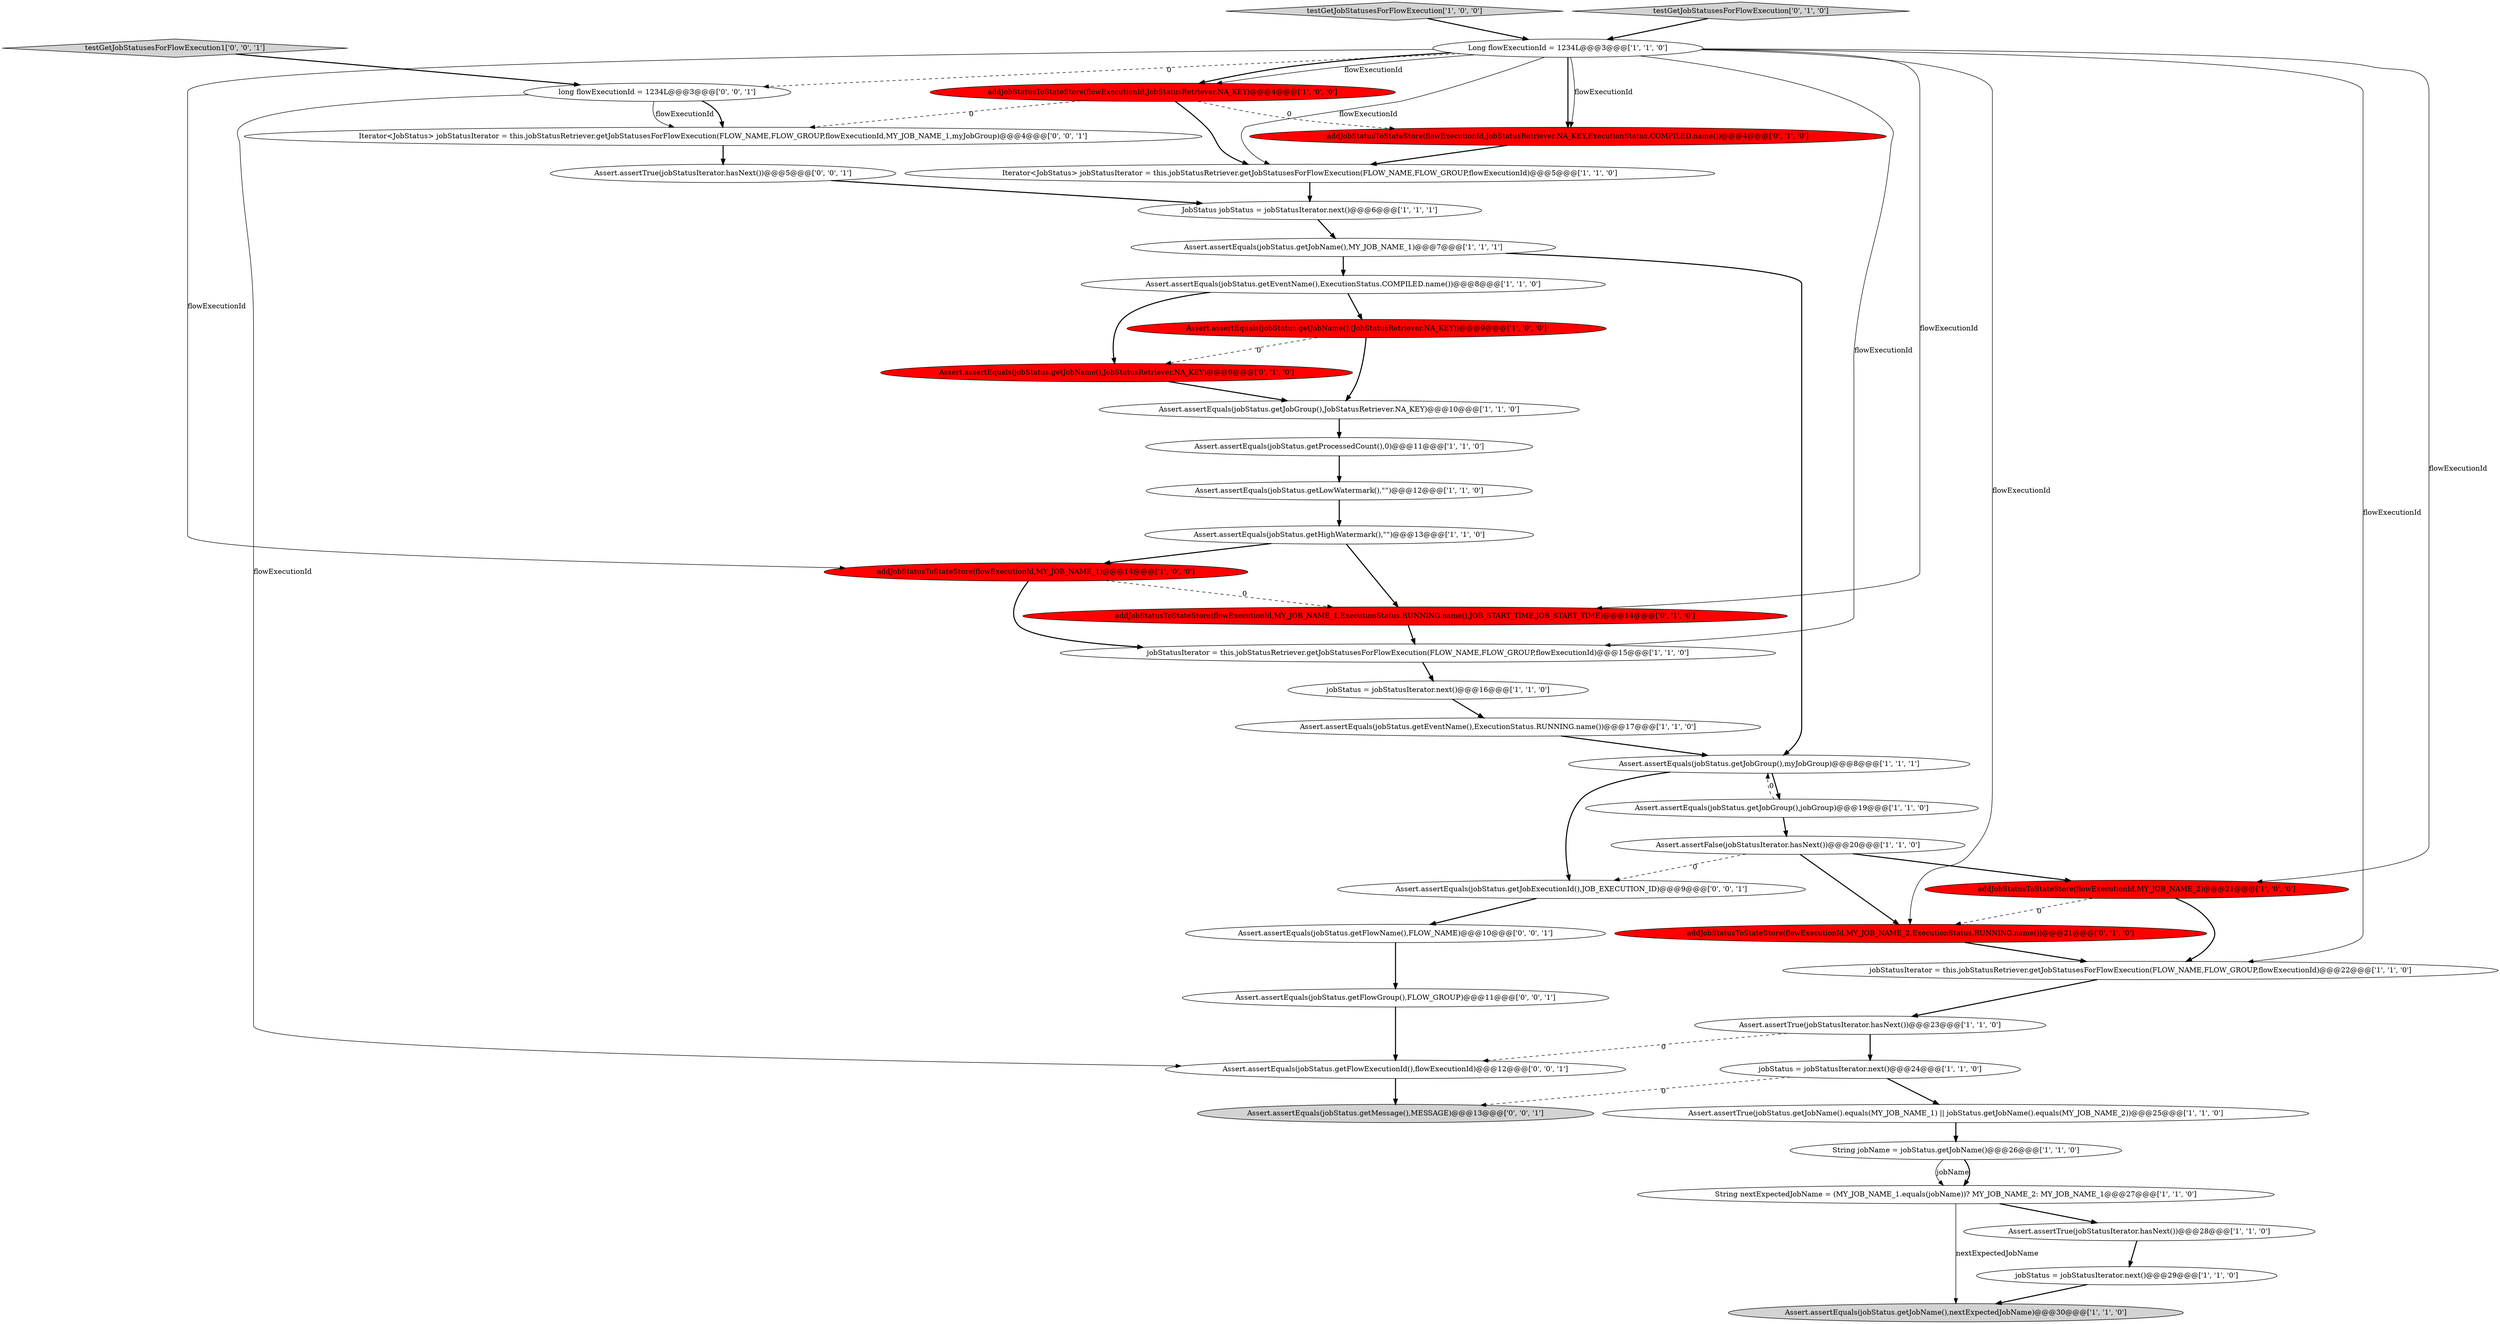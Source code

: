 digraph {
42 [style = filled, label = "long flowExecutionId = 1234L@@@3@@@['0', '0', '1']", fillcolor = white, shape = ellipse image = "AAA0AAABBB3BBB"];
28 [style = filled, label = "testGetJobStatusesForFlowExecution['1', '0', '0']", fillcolor = lightgray, shape = diamond image = "AAA0AAABBB1BBB"];
18 [style = filled, label = "Assert.assertEquals(jobStatus.getEventName(),ExecutionStatus.COMPILED.name())@@@8@@@['1', '1', '0']", fillcolor = white, shape = ellipse image = "AAA0AAABBB1BBB"];
36 [style = filled, label = "Assert.assertEquals(jobStatus.getMessage(),MESSAGE)@@@13@@@['0', '0', '1']", fillcolor = lightgray, shape = ellipse image = "AAA0AAABBB3BBB"];
25 [style = filled, label = "jobStatus = jobStatusIterator.next()@@@16@@@['1', '1', '0']", fillcolor = white, shape = ellipse image = "AAA0AAABBB1BBB"];
31 [style = filled, label = "addJobStatusToStateStore(flowExecutionId,MY_JOB_NAME_2,ExecutionStatus.RUNNING.name())@@@21@@@['0', '1', '0']", fillcolor = red, shape = ellipse image = "AAA1AAABBB2BBB"];
27 [style = filled, label = "JobStatus jobStatus = jobStatusIterator.next()@@@6@@@['1', '1', '1']", fillcolor = white, shape = ellipse image = "AAA0AAABBB1BBB"];
0 [style = filled, label = "Assert.assertEquals(jobStatus.getLowWatermark(),\"\")@@@12@@@['1', '1', '0']", fillcolor = white, shape = ellipse image = "AAA0AAABBB1BBB"];
2 [style = filled, label = "addJobStatusToStateStore(flowExecutionId,JobStatusRetriever.NA_KEY)@@@4@@@['1', '0', '0']", fillcolor = red, shape = ellipse image = "AAA1AAABBB1BBB"];
1 [style = filled, label = "Assert.assertEquals(jobStatus.getJobGroup(),jobGroup)@@@19@@@['1', '1', '0']", fillcolor = white, shape = ellipse image = "AAA0AAABBB1BBB"];
34 [style = filled, label = "Assert.assertTrue(jobStatusIterator.hasNext())@@@5@@@['0', '0', '1']", fillcolor = white, shape = ellipse image = "AAA0AAABBB3BBB"];
37 [style = filled, label = "Iterator<JobStatus> jobStatusIterator = this.jobStatusRetriever.getJobStatusesForFlowExecution(FLOW_NAME,FLOW_GROUP,flowExecutionId,MY_JOB_NAME_1,myJobGroup)@@@4@@@['0', '0', '1']", fillcolor = white, shape = ellipse image = "AAA0AAABBB3BBB"];
16 [style = filled, label = "jobStatusIterator = this.jobStatusRetriever.getJobStatusesForFlowExecution(FLOW_NAME,FLOW_GROUP,flowExecutionId)@@@15@@@['1', '1', '0']", fillcolor = white, shape = ellipse image = "AAA0AAABBB1BBB"];
5 [style = filled, label = "Assert.assertEquals(jobStatus.getJobName(),(JobStatusRetriever.NA_KEY))@@@9@@@['1', '0', '0']", fillcolor = red, shape = ellipse image = "AAA1AAABBB1BBB"];
14 [style = filled, label = "String nextExpectedJobName = (MY_JOB_NAME_1.equals(jobName))? MY_JOB_NAME_2: MY_JOB_NAME_1@@@27@@@['1', '1', '0']", fillcolor = white, shape = ellipse image = "AAA0AAABBB1BBB"];
17 [style = filled, label = "Assert.assertEquals(jobStatus.getJobGroup(),myJobGroup)@@@8@@@['1', '1', '1']", fillcolor = white, shape = ellipse image = "AAA0AAABBB1BBB"];
15 [style = filled, label = "jobStatus = jobStatusIterator.next()@@@24@@@['1', '1', '0']", fillcolor = white, shape = ellipse image = "AAA0AAABBB1BBB"];
26 [style = filled, label = "jobStatus = jobStatusIterator.next()@@@29@@@['1', '1', '0']", fillcolor = white, shape = ellipse image = "AAA0AAABBB1BBB"];
10 [style = filled, label = "Assert.assertEquals(jobStatus.getEventName(),ExecutionStatus.RUNNING.name())@@@17@@@['1', '1', '0']", fillcolor = white, shape = ellipse image = "AAA0AAABBB1BBB"];
11 [style = filled, label = "addJobStatusToStateStore(flowExecutionId,MY_JOB_NAME_2)@@@21@@@['1', '0', '0']", fillcolor = red, shape = ellipse image = "AAA1AAABBB1BBB"];
7 [style = filled, label = "String jobName = jobStatus.getJobName()@@@26@@@['1', '1', '0']", fillcolor = white, shape = ellipse image = "AAA0AAABBB1BBB"];
23 [style = filled, label = "addJobStatusToStateStore(flowExecutionId,MY_JOB_NAME_1)@@@14@@@['1', '0', '0']", fillcolor = red, shape = ellipse image = "AAA1AAABBB1BBB"];
13 [style = filled, label = "Assert.assertTrue(jobStatusIterator.hasNext())@@@23@@@['1', '1', '0']", fillcolor = white, shape = ellipse image = "AAA0AAABBB1BBB"];
12 [style = filled, label = "Iterator<JobStatus> jobStatusIterator = this.jobStatusRetriever.getJobStatusesForFlowExecution(FLOW_NAME,FLOW_GROUP,flowExecutionId)@@@5@@@['1', '1', '0']", fillcolor = white, shape = ellipse image = "AAA0AAABBB1BBB"];
9 [style = filled, label = "Long flowExecutionId = 1234L@@@3@@@['1', '1', '0']", fillcolor = white, shape = ellipse image = "AAA0AAABBB1BBB"];
41 [style = filled, label = "Assert.assertEquals(jobStatus.getFlowName(),FLOW_NAME)@@@10@@@['0', '0', '1']", fillcolor = white, shape = ellipse image = "AAA0AAABBB3BBB"];
20 [style = filled, label = "jobStatusIterator = this.jobStatusRetriever.getJobStatusesForFlowExecution(FLOW_NAME,FLOW_GROUP,flowExecutionId)@@@22@@@['1', '1', '0']", fillcolor = white, shape = ellipse image = "AAA0AAABBB1BBB"];
4 [style = filled, label = "Assert.assertTrue(jobStatusIterator.hasNext())@@@28@@@['1', '1', '0']", fillcolor = white, shape = ellipse image = "AAA0AAABBB1BBB"];
32 [style = filled, label = "addJobStatusToStateStore(flowExecutionId,JobStatusRetriever.NA_KEY,ExecutionStatus.COMPILED.name())@@@4@@@['0', '1', '0']", fillcolor = red, shape = ellipse image = "AAA1AAABBB2BBB"];
6 [style = filled, label = "Assert.assertEquals(jobStatus.getJobGroup(),JobStatusRetriever.NA_KEY)@@@10@@@['1', '1', '0']", fillcolor = white, shape = ellipse image = "AAA0AAABBB1BBB"];
30 [style = filled, label = "addJobStatusToStateStore(flowExecutionId,MY_JOB_NAME_1,ExecutionStatus.RUNNING.name(),JOB_START_TIME,JOB_START_TIME)@@@14@@@['0', '1', '0']", fillcolor = red, shape = ellipse image = "AAA1AAABBB2BBB"];
33 [style = filled, label = "testGetJobStatusesForFlowExecution['0', '1', '0']", fillcolor = lightgray, shape = diamond image = "AAA0AAABBB2BBB"];
22 [style = filled, label = "Assert.assertEquals(jobStatus.getHighWatermark(),\"\")@@@13@@@['1', '1', '0']", fillcolor = white, shape = ellipse image = "AAA0AAABBB1BBB"];
35 [style = filled, label = "testGetJobStatusesForFlowExecution1['0', '0', '1']", fillcolor = lightgray, shape = diamond image = "AAA0AAABBB3BBB"];
24 [style = filled, label = "Assert.assertTrue(jobStatus.getJobName().equals(MY_JOB_NAME_1) || jobStatus.getJobName().equals(MY_JOB_NAME_2))@@@25@@@['1', '1', '0']", fillcolor = white, shape = ellipse image = "AAA0AAABBB1BBB"];
3 [style = filled, label = "Assert.assertEquals(jobStatus.getProcessedCount(),0)@@@11@@@['1', '1', '0']", fillcolor = white, shape = ellipse image = "AAA0AAABBB1BBB"];
38 [style = filled, label = "Assert.assertEquals(jobStatus.getFlowExecutionId(),flowExecutionId)@@@12@@@['0', '0', '1']", fillcolor = white, shape = ellipse image = "AAA0AAABBB3BBB"];
8 [style = filled, label = "Assert.assertEquals(jobStatus.getJobName(),MY_JOB_NAME_1)@@@7@@@['1', '1', '1']", fillcolor = white, shape = ellipse image = "AAA0AAABBB1BBB"];
21 [style = filled, label = "Assert.assertEquals(jobStatus.getJobName(),nextExpectedJobName)@@@30@@@['1', '1', '0']", fillcolor = lightgray, shape = ellipse image = "AAA0AAABBB1BBB"];
40 [style = filled, label = "Assert.assertEquals(jobStatus.getJobExecutionId(),JOB_EXECUTION_ID)@@@9@@@['0', '0', '1']", fillcolor = white, shape = ellipse image = "AAA0AAABBB3BBB"];
19 [style = filled, label = "Assert.assertFalse(jobStatusIterator.hasNext())@@@20@@@['1', '1', '0']", fillcolor = white, shape = ellipse image = "AAA0AAABBB1BBB"];
39 [style = filled, label = "Assert.assertEquals(jobStatus.getFlowGroup(),FLOW_GROUP)@@@11@@@['0', '0', '1']", fillcolor = white, shape = ellipse image = "AAA0AAABBB3BBB"];
29 [style = filled, label = "Assert.assertEquals(jobStatus.getJobName(),JobStatusRetriever.NA_KEY)@@@9@@@['0', '1', '0']", fillcolor = red, shape = ellipse image = "AAA1AAABBB2BBB"];
6->3 [style = bold, label=""];
11->20 [style = bold, label=""];
23->16 [style = bold, label=""];
42->37 [style = bold, label=""];
20->13 [style = bold, label=""];
17->1 [style = bold, label=""];
9->42 [style = dashed, label="0"];
9->2 [style = bold, label=""];
19->31 [style = bold, label=""];
32->12 [style = bold, label=""];
8->18 [style = bold, label=""];
35->42 [style = bold, label=""];
9->20 [style = solid, label="flowExecutionId"];
9->23 [style = solid, label="flowExecutionId"];
9->32 [style = bold, label=""];
2->32 [style = dashed, label="0"];
4->26 [style = bold, label=""];
17->40 [style = bold, label=""];
28->9 [style = bold, label=""];
38->36 [style = bold, label=""];
16->25 [style = bold, label=""];
10->17 [style = bold, label=""];
19->11 [style = bold, label=""];
13->38 [style = dashed, label="0"];
14->21 [style = solid, label="nextExpectedJobName"];
5->29 [style = dashed, label="0"];
42->37 [style = solid, label="flowExecutionId"];
33->9 [style = bold, label=""];
15->36 [style = dashed, label="0"];
42->38 [style = solid, label="flowExecutionId"];
22->23 [style = bold, label=""];
22->30 [style = bold, label=""];
7->14 [style = solid, label="jobName"];
2->12 [style = bold, label=""];
3->0 [style = bold, label=""];
9->2 [style = solid, label="flowExecutionId"];
26->21 [style = bold, label=""];
7->14 [style = bold, label=""];
9->30 [style = solid, label="flowExecutionId"];
8->17 [style = bold, label=""];
29->6 [style = bold, label=""];
18->29 [style = bold, label=""];
9->32 [style = solid, label="flowExecutionId"];
1->17 [style = dashed, label="0"];
5->6 [style = bold, label=""];
9->11 [style = solid, label="flowExecutionId"];
11->31 [style = dashed, label="0"];
18->5 [style = bold, label=""];
0->22 [style = bold, label=""];
15->24 [style = bold, label=""];
37->34 [style = bold, label=""];
2->37 [style = dashed, label="0"];
40->41 [style = bold, label=""];
23->30 [style = dashed, label="0"];
39->38 [style = bold, label=""];
25->10 [style = bold, label=""];
13->15 [style = bold, label=""];
9->16 [style = solid, label="flowExecutionId"];
9->12 [style = solid, label="flowExecutionId"];
31->20 [style = bold, label=""];
1->19 [style = bold, label=""];
41->39 [style = bold, label=""];
24->7 [style = bold, label=""];
30->16 [style = bold, label=""];
34->27 [style = bold, label=""];
12->27 [style = bold, label=""];
27->8 [style = bold, label=""];
19->40 [style = dashed, label="0"];
9->31 [style = solid, label="flowExecutionId"];
14->4 [style = bold, label=""];
}
